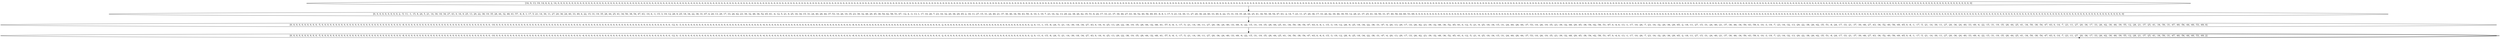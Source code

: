 digraph tree {
    "[16, 9, 13, 19, 14, 6, 4, 2, 14, 0, 0, 0, 0, 0, 0, 0, 0, 0, 0, 0, 0, 0, 0, 0, 0, 0, 0, 0, 0, 0, 0, 0, 0, 0, 0, 0, 0, 0, 0, 0, 0, 0, 0, 0, 0, 0, 0, 0, 0, 0, 0, 0, 0, 0, 0, 0, 0, 0, 0, 0, 0, 0, 0, 0, 0, 0, 0, 0, 0, 0, 0, 0, 0, 0, 0, 0, 0, 0, 0, 0, 0, 0, 0, 0, 0, 0, 0, 0, 0, 0, 0, 0, 0, 0, 0, 0, 0, 0, 0, 0, 0, 0, 0, 0, 0, 0, 0, 0, 0, 0, 0, 0, 0, 0, 0, 0, 0, 0, 0, 0, 0, 0, 0, 0, 0, 0, 0, 0, 0, 0, 0, 0, 0, 0, 0, 0, 0, 0, 0, 0, 0, 0, 0, 0, 0, 0, 0, 0, 0, 0, 0, 0, 0, 0, 0, 0, 0, 0, 0, 0, 0, 0, 0, 0, 0, 0, 0, 0, 0, 0, 0, 0, 0, 0, 0, 0, 0, 0, 0, 0, 0, 0, 0, 0, 0, 0, 0, 0, 0, 0, 0, 0, 0, 0, 0, 0, 0, 0, 0, 0, 0, 0, 0, 0, 0, 0, 0, 0, 0, 0, 0, 0, 0, 0, 0, 0, 0, 0, 0, 0, 0, 0, 0, 0, 0, 0, 0, 0, 0, 0, 0, 0, 0, 0, 0, 0, 0, 0, 0, 0, 0, 0, 0, 0, 0, 0, 0, 0, 0, 0, 0, 0, 0, 0, 0, 0, 0, 0, 0, 0, 0, 0, 0, 0, 0, 0, 0, 0, 0, 0, 0, 0, 0, 0, 0, 0, 0, 0, 0, 0, 0, 0, 0, 0, 0, 0, 0, 0, 0, 0, 0, 0, 0, 0, 0, 0, 0, 0, 0, 0, 0, 0, 0, 0, 0, 0, 0, 0, 0, 0, 0, 0, 0, 0, 0, 0, 0, 0, 0, 0, 0, 0, 0, 0, 0, 0, 0, 0, 0, 0, 0, 0, 0, 0, 0, 0, 0, 0, 0, 0, 0, 0, 0, 0, 0, 0, 0, 0, 0, 0, 0, 0, 0, 0, 0, 0, 0, 0, 0, 0, 0, 0, 0, 0, 0, 0, 0, 0, 0, 0, 0, 0, 0, 0, 0, 0, 0, 0, 0, 0, 0, 0, 0, 0, 0, 0, 0, 0, 0, 0, 0, 0, 0, 0, 0, 0, 0, 0, 0, 0, 0, 0, 0, 0, 0, 0, 0, 0, 0, 0, 0, 0, 0, 0, 0, 0, 0, 0, 0, 0, 0, 0, 0, 0, 0, 0, 0, 0, 0, 0, 0, 0, 0, 0, 0, 0, 0, 0, 0, 0, 0, 0, 0, 0, 0, 0, 0, 0, 0, 0, 0, 0, 0, 0, 0, 0, 0, 0, 0, 0, 0, 0, 0, 0, 0, 0, 0, 0, 0, 0, 0, 0, 0, 0, 0, 0, 0, 0, 0, 0, 0, 0, 0, 0, 0, 0, 0, 0, 0, 0, 0, 0, 0, 0, 0, 0, 0, 0, 0, 0, 0, 0, 0, 0, 0, 0, 0, 0, 0, 0, 0, 0, 0, 0, 0, 0, 0, 0, 0, 0]";
    "[0, 0, 0, 0, 0, 0, 0, 0, 0, 2, -5, 11, -1, 15, 8, 24, 5, 21, 14, 30, 18, 34, 27, 43, 0, 16, 9, 25, 13, 29, 22, 38, 19, 35, 28, 44, 32, 48, 41, 57, -8, 8, 1, 17, 5, 21, 14, 30, 11, 27, 20, 36, 24, 40, 33, 49, 6, 22, 15, 31, 19, 35, 28, 44, 25, 41, 34, 50, 38, 54, 47, 63, -10, 6, -1, 15, 3, 19, 12, 28, 9, 25, 18, 34, 22, 38, 31, 47, 4, 20, 13, 29, 17, 33, 26, 42, 23, 39, 32, 48, 36, 52, 45, 61, -4, 12, 5, 21, 9, 25, 18, 34, 15, 31, 24, 40, 28, 44, 37, 53, 10, 26, 19, 35, 23, 39, 32, 48, 29, 45, 38, 54, 42, 58, 51, 67, -12, 4, -3, 13, 1, 17, 10, 26, 7, 23, 16, 32, 20, 36, 29, 45, 2, 18, 11, 27, 15, 31, 24, 40, 21, 37, 30, 46, 34, 50, 43, 59, -6, 10, 3, 19, 7, 23, 16, 32, 13, 29, 22, 38, 26, 42, 35, 51, 8, 24, 17, 33, 21, 37, 30, 46, 27, 43, 36, 52, 40, 56, 49, 65, -8, 8, 1, 17, 5, 21, 14, 30, 11, 27, 20, 36, 24, 40, 33, 49, 6, 22, 15, 31, 19, 35, 28, 44, 25, 41, 34, 50, 38, 54, 47, 63, -2, 14, 7, 23, 11, 27, 20, 36, 17, 33, 26, 42, 30, 46, 39, 55, 12, 28, 21, 37, 25, 41, 34, 50, 31, 47, 40, 56, 44, 60, 53, 69, 0, 0, 0, 0, 0, 0, 0, 0, 0, 0, 0, 0, 0, 0, 0, 0, 0, 0, 0, 0, 0, 0, 0, 0, 0, 0, 0, 0, 0, 0, 0, 0, 0, 0, 0, 0, 0, 0, 0, 0, 0, 0, 0, 0, 0, 0, 0, 0, 0, 0, 0, 0, 0, 0, 0, 0, 0, 0, 0, 0, 0, 0, 0, 0, 0, 0, 0, 0, 0, 0, 0, 0, 0, 0, 0, 0, 0, 0, 0, 0, 0, 0, 0, 0, 0, 0, 0, 0, 0, 0, 0, 0, 0, 0, 0, 0, 0, 0, 0, 0, 0, 0, 0, 0, 0, 0, 0, 0, 0, 0, 0, 0, 0, 0, 0, 0, 0, 0, 0, 0, 0, 0, 0, 0, 0, 0, 0, 0, 0, 0, 0, 0, 0, 0, 0, 0, 0, 0, 0, 0, 0, 0, 0, 0, 0, 0, 0, 0, 0, 0, 0, 0, 0, 0, 0, 0, 0, 0, 0, 0, 0, 0, 0, 0, 0, 0, 0, 0, 0, 0, 0, 0, 0, 0, 0, 0, 0, 0, 0, 0, 0, 0, 0, 0, 0, 0, 0, 0, 0, 0, 0, 0, 0, 0, 0, 0, 0, 0, 0, 0, 0, 0, 0, 0, 0, 0, 0, 0, 0, 0, 0, 0, 0, 0, 0, 0, 0, 0, 0, 0, 0, 0, 0, 0, 0, 0, 0, 0, 0, 0, 0, 0, 0, 0, 0, 0, 0, 0, 0, 0, 0, 0, 0, 0, 0, 0, 0, 0, 0, 0, 0, 0, 0, 0, 0, 0]";
    "[0, 0, 0, 0, 0, 0, 0, 0, 0, 0, -5, 0, 0, 0, 0, 0, 0, 0, 0, 0, 0, 0, 0, 0, 0, 0, 0, 0, 0, 0, 0, 0, 0, 0, 0, 0, 0, 0, 0, 0, -8, 0, 0, 0, 0, 0, 0, 0, 0, 0, 0, 0, 0, 0, 0, 0, 0, 0, 0, 0, 0, 0, 0, 0, 0, 0, 0, 0, 0, 0, 0, 0, -10, 0, 0, 0, 0, 0, 0, 0, 0, 0, 0, 0, 0, 0, 0, 0, 0, 0, 0, 0, 0, 0, 0, 0, 0, 0, 0, 0, 0, 0, 0, 0, -4, 0, 0, 0, 0, 0, 0, 0, 0, 0, 0, 0, 0, 0, 0, 0, 0, 0, 0, 0, 0, 0, 0, 0, 0, 0, 0, 0, 0, 0, 0, 0, -12, 0, -3, 0, 0, 0, 0, 0, 0, 0, 0, 0, 0, 0, 0, 0, 0, 0, 0, 0, 0, 0, 0, 0, 0, 0, 0, 0, 0, 0, 0, 0, -6, 0, 0, 0, 0, 0, 0, 0, 0, 0, 0, 0, 0, 0, 0, 0, 0, 0, 0, 0, 0, 0, 0, 0, 0, 0, 0, 0, 0, 0, 0, 0, -8, 0, 0, 0, 0, 0, 0, 0, 0, 0, 0, 0, 0, 0, 0, 0, 0, 0, 0, 0, 0, 0, 0, 0, 0, 0, 0, 0, 0, 0, 0, 0, -2, 0, 0, 0, 0, 0, 0, 0, 0, 0, 0, 0, 0, 0, 0, 0, 0, 0, 0, 0, 0, 0, 0, 0, 0, 0, 0, 0, 0, 0, 0, 0, -2, 0, -11, 1, -15, -8, -24, -5, -21, -14, -30, -18, -34, -27, -43, 0, -16, -9, -25, -13, -29, -22, -38, -19, -35, -28, -44, -32, -48, -41, -57, 0, -8, -1, -17, -5, -21, -14, -30, -11, -27, -20, -36, -24, -40, -33, -49, -6, -22, -15, -31, -19, -35, -28, -44, -25, -41, -34, -50, -38, -54, -47, -63, 0, -6, 1, -15, -3, -19, -12, -28, -9, -25, -18, -34, -22, -38, -31, -47, -4, -20, -13, -29, -17, -33, -26, -42, -23, -39, -32, -48, -36, -52, -45, -61, 0, -12, -5, -21, -9, -25, -18, -34, -15, -31, -24, -40, -28, -44, -37, -53, -10, -26, -19, -35, -23, -39, -32, -48, -29, -45, -38, -54, -42, -58, -51, -67, 0, -4, 0, -13, -1, -17, -10, -26, -7, -23, -16, -32, -20, -36, -29, -45, -2, -18, -11, -27, -15, -31, -24, -40, -21, -37, -30, -46, -34, -50, -43, -59, 0, -10, -3, -19, -7, -23, -16, -32, -13, -29, -22, -38, -26, -42, -35, -51, -8, -24, -17, -33, -21, -37, -30, -46, -27, -43, -36, -52, -40, -56, -49, -65, 0, -8, -1, -17, -5, -21, -14, -30, -11, -27, -20, -36, -24, -40, -33, -49, -6, -22, -15, -31, -19, -35, -28, -44, -25, -41, -34, -50, -38, -54, -47, -63, 0, -14, -7, -23, -11, -27, -20, -36, -17, -33, -26, -42, -30, -46, -39, -55, -12, -28, -21, -37, -25, -41, -34, -50, -31, -47, -40, -56, -44, -60, -53, -69, 0]";
    "[0, 0, 0, 0, 0, 0, 0, 0, 0, 0, -5, 0, 0, 0, 0, 0, 0, 0, 0, 0, 0, 0, 0, 0, 0, 0, 0, 0, 0, 0, 0, 0, 0, 0, 0, 0, 0, 0, 0, 0, -8, 0, 0, 0, 0, 0, 0, 0, 0, 0, 0, 0, 0, 0, 0, 0, 0, 0, 0, 0, 0, 0, 0, 0, 0, 0, 0, 0, 0, 0, 0, 0, -10, 0, 0, 0, 0, 0, 0, 0, 0, 0, 0, 0, 0, 0, 0, 0, 0, 0, 0, 0, 0, 0, 0, 0, 0, 0, 0, 0, 0, 0, 0, 0, -4, 0, 0, 0, 0, 0, 0, 0, 0, 0, 0, 0, 0, 0, 0, 0, 0, 0, 0, 0, 0, 0, 0, 0, 0, 0, 0, 0, 0, 0, 0, 0, -12, 0, -3, 0, 0, 0, 0, 0, 0, 0, 0, 0, 0, 0, 0, 0, 0, 0, 0, 0, 0, 0, 0, 0, 0, 0, 0, 0, 0, 0, 0, 0, -6, 0, 0, 0, 0, 0, 0, 0, 0, 0, 0, 0, 0, 0, 0, 0, 0, 0, 0, 0, 0, 0, 0, 0, 0, 0, 0, 0, 0, 0, 0, 0, -8, 0, 0, 0, 0, 0, 0, 0, 0, 0, 0, 0, 0, 0, 0, 0, 0, 0, 0, 0, 0, 0, 0, 0, 0, 0, 0, 0, 0, 0, 0, 0, -2, 0, 0, 0, 0, 0, 0, 0, 0, 0, 0, 0, 0, 0, 0, 0, 0, 0, 0, 0, 0, 0, 0, 0, 0, 0, 0, 0, 0, 0, 0, 0, -2, 0, -11, 0, -15, -8, -24, -5, -21, -14, -30, -18, -34, -27, -43, 0, -16, -9, -25, -13, -29, -22, -38, -19, -35, -28, -44, -32, -48, -41, -57, 0, -8, -1, -17, -5, -21, -14, -30, -11, -27, -20, -36, -24, -40, -33, -49, -6, -22, -15, -31, -19, -35, -28, -44, -25, -41, -34, -50, -38, -54, -47, -63, 0, -6, 0, -15, -3, -19, -12, -28, -9, -25, -18, -34, -22, -38, -31, -47, -4, -20, -13, -29, -17, -33, -26, -42, -23, -39, -32, -48, -36, -52, -45, -61, 0, -12, -5, -21, -9, -25, -18, -34, -15, -31, -24, -40, -28, -44, -37, -53, -10, -26, -19, -35, -23, -39, -32, -48, -29, -45, -38, -54, -42, -58, -51, -67, 0, -4, 0, -13, -1, -17, -10, -26, -7, -23, -16, -32, -20, -36, -29, -45, -2, -18, -11, -27, -15, -31, -24, -40, -21, -37, -30, -46, -34, -50, -43, -59, 0, -10, -3, -19, -7, -23, -16, -32, -13, -29, -22, -38, -26, -42, -35, -51, -8, -24, -17, -33, -21, -37, -30, -46, -27, -43, -36, -52, -40, -56, -49, -65, 0, -8, -1, -17, -5, -21, -14, -30, -11, -27, -20, -36, -24, -40, -33, -49, -6, -22, -15, -31, -19, -35, -28, -44, -25, -41, -34, -50, -38, -54, -47, -63, 0, -14, -7, -23, -11, -27, -20, -36, -17, -33, -26, -42, -30, -46, -39, -55, -12, -28, -21, -37, -25, -41, -34, -50, -31, -47, -40, -56, -44, -60, -53, -69, 2]";
    "[0, 0, 0, 0, 0, 0, 0, 0, 0, 0, -5, 0, 0, 0, 0, 0, 0, 0, 0, 0, 0, 0, 0, 0, 0, 0, 0, 0, 0, 0, 0, 0, 0, 0, 0, 0, 0, 0, 0, 0, -8, 0, 0, 0, 0, 0, 0, 0, 0, 0, 0, 0, 0, 0, 0, 0, 0, 0, 0, 0, 0, 0, 0, 0, 0, 0, 0, 0, 0, 0, 0, 0, -10, 0, 0, 0, 0, 0, 0, 0, 0, 0, 0, 0, 0, 0, 0, 0, 0, 0, 0, 0, 0, 0, 0, 0, 0, 0, 0, 0, 0, 0, 0, 0, -4, 0, 0, 0, 0, 0, 0, 0, 0, 0, 0, 0, 0, 0, 0, 0, 0, 0, 0, 0, 0, 0, 0, 0, 0, 0, 0, 0, 0, 0, 0, 0, -12, 0, -3, 0, 0, 0, 0, 0, 0, 0, 0, 0, 0, 0, 0, 0, 0, 0, 0, 0, 0, 0, 0, 0, 0, 0, 0, 0, 0, 0, 0, 0, -6, 0, 0, 0, 0, 0, 0, 0, 0, 0, 0, 0, 0, 0, 0, 0, 0, 0, 0, 0, 0, 0, 0, 0, 0, 0, 0, 0, 0, 0, 0, 0, -8, 0, 0, 0, 0, 0, 0, 0, 0, 0, 0, 0, 0, 0, 0, 0, 0, 0, 0, 0, 0, 0, 0, 0, 0, 0, 0, 0, 0, 0, 0, 0, -2, 0, 0, 0, 0, 0, 0, 0, 0, 0, 0, 0, 0, 0, 0, 0, 0, 0, 0, 0, 0, 0, 0, 0, 0, 0, 0, 0, 0, 0, 0, 0, -2, 0, -11, 0, -15, -8, -24, -5, -21, -14, -30, -18, -34, -27, -43, 0, -16, -9, -25, -13, -29, -22, -38, -19, -35, -28, -44, -32, -48, -41, -57, 0, -8, -1, -17, -5, -21, -14, -30, -11, -27, -20, -36, -24, -40, -33, -49, -6, -22, -15, -31, -19, -35, -28, -44, -25, -41, -34, -50, -38, -54, -47, -63, 0, -6, 0, -15, -3, -19, -12, -28, -9, -25, -18, -34, -22, -38, -31, -47, -4, -20, -13, -29, -17, -33, -26, -42, -23, -39, -32, -48, -36, -52, -45, -61, 0, -12, -5, -21, -9, -25, -18, -34, -15, -31, -24, -40, -28, -44, -37, -53, -10, -26, -19, -35, -23, -39, -32, -48, -29, -45, -38, -54, -42, -58, -51, -67, 0, -4, 0, -13, -1, -17, -10, -26, -7, -23, -16, -32, -20, -36, -29, -45, -2, -18, -11, -27, -15, -31, -24, -40, -21, -37, -30, -46, -34, -50, -43, -59, 0, -10, -3, -19, -7, -23, -16, -32, -13, -29, -22, -38, -26, -42, -35, -51, -8, -24, -17, -33, -21, -37, -30, -46, -27, -43, -36, -52, -40, -56, -49, -65, 0, -8, -1, -17, -5, -21, -14, -30, -11, -27, -20, -36, -24, -40, -33, -49, -6, -22, -15, -31, -19, -35, -28, -44, -25, -41, -34, -50, -38, -54, -47, -63, 0, -14, -7, -23, -11, -27, -20, -36, -17, -33, -26, -42, -30, -46, -39, -55, -12, -28, -21, -37, -25, -41, -34, -50, -31, -47, -40, -56, -44, -60, -53, -69, 2]";
    "[16, 9, 13, 19, 14, 6, 4, 2, 14, 0, 0, 0, 0, 0, 0, 0, 0, 0, 0, 0, 0, 0, 0, 0, 0, 0, 0, 0, 0, 0, 0, 0, 0, 0, 0, 0, 0, 0, 0, 0, 0, 0, 0, 0, 0, 0, 0, 0, 0, 0, 0, 0, 0, 0, 0, 0, 0, 0, 0, 0, 0, 0, 0, 0, 0, 0, 0, 0, 0, 0, 0, 0, 0, 0, 0, 0, 0, 0, 0, 0, 0, 0, 0, 0, 0, 0, 0, 0, 0, 0, 0, 0, 0, 0, 0, 0, 0, 0, 0, 0, 0, 0, 0, 0, 0, 0, 0, 0, 0, 0, 0, 0, 0, 0, 0, 0, 0, 0, 0, 0, 0, 0, 0, 0, 0, 0, 0, 0, 0, 0, 0, 0, 0, 0, 0, 0, 0, 0, 0, 0, 0, 0, 0, 0, 0, 0, 0, 0, 0, 0, 0, 0, 0, 0, 0, 0, 0, 0, 0, 0, 0, 0, 0, 0, 0, 0, 0, 0, 0, 0, 0, 0, 0, 0, 0, 0, 0, 0, 0, 0, 0, 0, 0, 0, 0, 0, 0, 0, 0, 0, 0, 0, 0, 0, 0, 0, 0, 0, 0, 0, 0, 0, 0, 0, 0, 0, 0, 0, 0, 0, 0, 0, 0, 0, 0, 0, 0, 0, 0, 0, 0, 0, 0, 0, 0, 0, 0, 0, 0, 0, 0, 0, 0, 0, 0, 0, 0, 0, 0, 0, 0, 0, 0, 0, 0, 0, 0, 0, 0, 0, 0, 0, 0, 0, 0, 0, 0, 0, 0, 0, 0, 0, 0, 0, 0, 0, 0, 0, 0, 0, 0, 0, 0, 0, 0, 0, 0, 0, 0, 0, 0, 0, 0, 0, 0, 0, 0, 0, 0, 0, 0, 0, 0, 0, 0, 0, 0, 0, 0, 0, 0, 0, 0, 0, 0, 0, 0, 0, 0, 0, 0, 0, 0, 0, 0, 0, 0, 0, 0, 0, 0, 0, 0, 0, 0, 0, 0, 0, 0, 0, 0, 0, 0, 0, 0, 0, 0, 0, 0, 0, 0, 0, 0, 0, 0, 0, 0, 0, 0, 0, 0, 0, 0, 0, 0, 0, 0, 0, 0, 0, 0, 0, 0, 0, 0, 0, 0, 0, 0, 0, 0, 0, 0, 0, 0, 0, 0, 0, 0, 0, 0, 0, 0, 0, 0, 0, 0, 0, 0, 0, 0, 0, 0, 0, 0, 0, 0, 0, 0, 0, 0, 0, 0, 0, 0, 0, 0, 0, 0, 0, 0, 0, 0, 0, 0, 0, 0, 0, 0, 0, 0, 0, 0, 0, 0, 0, 0, 0, 0, 0, 0, 0, 0, 0, 0, 0, 0, 0, 0, 0, 0, 0, 0, 0, 0, 0, 0, 0, 0, 0, 0, 0, 0, 0, 0, 0, 0, 0, 0, 0, 0, 0, 0, 0, 0, 0, 0, 0, 0, 0, 0, 0, 0, 0, 0, 0, 0, 0, 0, 0, 0, 0, 0, 0, 0, 0, 0, 0, 0, 0, 0, 0, 0, 0, 0, 0, 0, 0, 0, 0, 0, 0, 0, 0, 0, 0, 0, 0, 0, 0, 0, 0, 0, 0, 0, 0, 0, 0, 0, 0]" -> "[0, 0, 0, 0, 0, 0, 0, 0, 0, 2, -5, 11, -1, 15, 8, 24, 5, 21, 14, 30, 18, 34, 27, 43, 0, 16, 9, 25, 13, 29, 22, 38, 19, 35, 28, 44, 32, 48, 41, 57, -8, 8, 1, 17, 5, 21, 14, 30, 11, 27, 20, 36, 24, 40, 33, 49, 6, 22, 15, 31, 19, 35, 28, 44, 25, 41, 34, 50, 38, 54, 47, 63, -10, 6, -1, 15, 3, 19, 12, 28, 9, 25, 18, 34, 22, 38, 31, 47, 4, 20, 13, 29, 17, 33, 26, 42, 23, 39, 32, 48, 36, 52, 45, 61, -4, 12, 5, 21, 9, 25, 18, 34, 15, 31, 24, 40, 28, 44, 37, 53, 10, 26, 19, 35, 23, 39, 32, 48, 29, 45, 38, 54, 42, 58, 51, 67, -12, 4, -3, 13, 1, 17, 10, 26, 7, 23, 16, 32, 20, 36, 29, 45, 2, 18, 11, 27, 15, 31, 24, 40, 21, 37, 30, 46, 34, 50, 43, 59, -6, 10, 3, 19, 7, 23, 16, 32, 13, 29, 22, 38, 26, 42, 35, 51, 8, 24, 17, 33, 21, 37, 30, 46, 27, 43, 36, 52, 40, 56, 49, 65, -8, 8, 1, 17, 5, 21, 14, 30, 11, 27, 20, 36, 24, 40, 33, 49, 6, 22, 15, 31, 19, 35, 28, 44, 25, 41, 34, 50, 38, 54, 47, 63, -2, 14, 7, 23, 11, 27, 20, 36, 17, 33, 26, 42, 30, 46, 39, 55, 12, 28, 21, 37, 25, 41, 34, 50, 31, 47, 40, 56, 44, 60, 53, 69, 0, 0, 0, 0, 0, 0, 0, 0, 0, 0, 0, 0, 0, 0, 0, 0, 0, 0, 0, 0, 0, 0, 0, 0, 0, 0, 0, 0, 0, 0, 0, 0, 0, 0, 0, 0, 0, 0, 0, 0, 0, 0, 0, 0, 0, 0, 0, 0, 0, 0, 0, 0, 0, 0, 0, 0, 0, 0, 0, 0, 0, 0, 0, 0, 0, 0, 0, 0, 0, 0, 0, 0, 0, 0, 0, 0, 0, 0, 0, 0, 0, 0, 0, 0, 0, 0, 0, 0, 0, 0, 0, 0, 0, 0, 0, 0, 0, 0, 0, 0, 0, 0, 0, 0, 0, 0, 0, 0, 0, 0, 0, 0, 0, 0, 0, 0, 0, 0, 0, 0, 0, 0, 0, 0, 0, 0, 0, 0, 0, 0, 0, 0, 0, 0, 0, 0, 0, 0, 0, 0, 0, 0, 0, 0, 0, 0, 0, 0, 0, 0, 0, 0, 0, 0, 0, 0, 0, 0, 0, 0, 0, 0, 0, 0, 0, 0, 0, 0, 0, 0, 0, 0, 0, 0, 0, 0, 0, 0, 0, 0, 0, 0, 0, 0, 0, 0, 0, 0, 0, 0, 0, 0, 0, 0, 0, 0, 0, 0, 0, 0, 0, 0, 0, 0, 0, 0, 0, 0, 0, 0, 0, 0, 0, 0, 0, 0, 0, 0, 0, 0, 0, 0, 0, 0, 0, 0, 0, 0, 0, 0, 0, 0, 0, 0, 0, 0, 0, 0, 0, 0, 0, 0, 0, 0, 0, 0, 0, 0, 0, 0, 0, 0, 0, 0, 0, 0]";
    "[0, 0, 0, 0, 0, 0, 0, 0, 0, 2, -5, 11, -1, 15, 8, 24, 5, 21, 14, 30, 18, 34, 27, 43, 0, 16, 9, 25, 13, 29, 22, 38, 19, 35, 28, 44, 32, 48, 41, 57, -8, 8, 1, 17, 5, 21, 14, 30, 11, 27, 20, 36, 24, 40, 33, 49, 6, 22, 15, 31, 19, 35, 28, 44, 25, 41, 34, 50, 38, 54, 47, 63, -10, 6, -1, 15, 3, 19, 12, 28, 9, 25, 18, 34, 22, 38, 31, 47, 4, 20, 13, 29, 17, 33, 26, 42, 23, 39, 32, 48, 36, 52, 45, 61, -4, 12, 5, 21, 9, 25, 18, 34, 15, 31, 24, 40, 28, 44, 37, 53, 10, 26, 19, 35, 23, 39, 32, 48, 29, 45, 38, 54, 42, 58, 51, 67, -12, 4, -3, 13, 1, 17, 10, 26, 7, 23, 16, 32, 20, 36, 29, 45, 2, 18, 11, 27, 15, 31, 24, 40, 21, 37, 30, 46, 34, 50, 43, 59, -6, 10, 3, 19, 7, 23, 16, 32, 13, 29, 22, 38, 26, 42, 35, 51, 8, 24, 17, 33, 21, 37, 30, 46, 27, 43, 36, 52, 40, 56, 49, 65, -8, 8, 1, 17, 5, 21, 14, 30, 11, 27, 20, 36, 24, 40, 33, 49, 6, 22, 15, 31, 19, 35, 28, 44, 25, 41, 34, 50, 38, 54, 47, 63, -2, 14, 7, 23, 11, 27, 20, 36, 17, 33, 26, 42, 30, 46, 39, 55, 12, 28, 21, 37, 25, 41, 34, 50, 31, 47, 40, 56, 44, 60, 53, 69, 0, 0, 0, 0, 0, 0, 0, 0, 0, 0, 0, 0, 0, 0, 0, 0, 0, 0, 0, 0, 0, 0, 0, 0, 0, 0, 0, 0, 0, 0, 0, 0, 0, 0, 0, 0, 0, 0, 0, 0, 0, 0, 0, 0, 0, 0, 0, 0, 0, 0, 0, 0, 0, 0, 0, 0, 0, 0, 0, 0, 0, 0, 0, 0, 0, 0, 0, 0, 0, 0, 0, 0, 0, 0, 0, 0, 0, 0, 0, 0, 0, 0, 0, 0, 0, 0, 0, 0, 0, 0, 0, 0, 0, 0, 0, 0, 0, 0, 0, 0, 0, 0, 0, 0, 0, 0, 0, 0, 0, 0, 0, 0, 0, 0, 0, 0, 0, 0, 0, 0, 0, 0, 0, 0, 0, 0, 0, 0, 0, 0, 0, 0, 0, 0, 0, 0, 0, 0, 0, 0, 0, 0, 0, 0, 0, 0, 0, 0, 0, 0, 0, 0, 0, 0, 0, 0, 0, 0, 0, 0, 0, 0, 0, 0, 0, 0, 0, 0, 0, 0, 0, 0, 0, 0, 0, 0, 0, 0, 0, 0, 0, 0, 0, 0, 0, 0, 0, 0, 0, 0, 0, 0, 0, 0, 0, 0, 0, 0, 0, 0, 0, 0, 0, 0, 0, 0, 0, 0, 0, 0, 0, 0, 0, 0, 0, 0, 0, 0, 0, 0, 0, 0, 0, 0, 0, 0, 0, 0, 0, 0, 0, 0, 0, 0, 0, 0, 0, 0, 0, 0, 0, 0, 0, 0, 0, 0, 0, 0, 0, 0, 0, 0, 0, 0, 0, 0]" -> "[0, 0, 0, 0, 0, 0, 0, 0, 0, 0, -5, 0, 0, 0, 0, 0, 0, 0, 0, 0, 0, 0, 0, 0, 0, 0, 0, 0, 0, 0, 0, 0, 0, 0, 0, 0, 0, 0, 0, 0, -8, 0, 0, 0, 0, 0, 0, 0, 0, 0, 0, 0, 0, 0, 0, 0, 0, 0, 0, 0, 0, 0, 0, 0, 0, 0, 0, 0, 0, 0, 0, 0, -10, 0, 0, 0, 0, 0, 0, 0, 0, 0, 0, 0, 0, 0, 0, 0, 0, 0, 0, 0, 0, 0, 0, 0, 0, 0, 0, 0, 0, 0, 0, 0, -4, 0, 0, 0, 0, 0, 0, 0, 0, 0, 0, 0, 0, 0, 0, 0, 0, 0, 0, 0, 0, 0, 0, 0, 0, 0, 0, 0, 0, 0, 0, 0, -12, 0, -3, 0, 0, 0, 0, 0, 0, 0, 0, 0, 0, 0, 0, 0, 0, 0, 0, 0, 0, 0, 0, 0, 0, 0, 0, 0, 0, 0, 0, 0, -6, 0, 0, 0, 0, 0, 0, 0, 0, 0, 0, 0, 0, 0, 0, 0, 0, 0, 0, 0, 0, 0, 0, 0, 0, 0, 0, 0, 0, 0, 0, 0, -8, 0, 0, 0, 0, 0, 0, 0, 0, 0, 0, 0, 0, 0, 0, 0, 0, 0, 0, 0, 0, 0, 0, 0, 0, 0, 0, 0, 0, 0, 0, 0, -2, 0, 0, 0, 0, 0, 0, 0, 0, 0, 0, 0, 0, 0, 0, 0, 0, 0, 0, 0, 0, 0, 0, 0, 0, 0, 0, 0, 0, 0, 0, 0, -2, 0, -11, 1, -15, -8, -24, -5, -21, -14, -30, -18, -34, -27, -43, 0, -16, -9, -25, -13, -29, -22, -38, -19, -35, -28, -44, -32, -48, -41, -57, 0, -8, -1, -17, -5, -21, -14, -30, -11, -27, -20, -36, -24, -40, -33, -49, -6, -22, -15, -31, -19, -35, -28, -44, -25, -41, -34, -50, -38, -54, -47, -63, 0, -6, 1, -15, -3, -19, -12, -28, -9, -25, -18, -34, -22, -38, -31, -47, -4, -20, -13, -29, -17, -33, -26, -42, -23, -39, -32, -48, -36, -52, -45, -61, 0, -12, -5, -21, -9, -25, -18, -34, -15, -31, -24, -40, -28, -44, -37, -53, -10, -26, -19, -35, -23, -39, -32, -48, -29, -45, -38, -54, -42, -58, -51, -67, 0, -4, 0, -13, -1, -17, -10, -26, -7, -23, -16, -32, -20, -36, -29, -45, -2, -18, -11, -27, -15, -31, -24, -40, -21, -37, -30, -46, -34, -50, -43, -59, 0, -10, -3, -19, -7, -23, -16, -32, -13, -29, -22, -38, -26, -42, -35, -51, -8, -24, -17, -33, -21, -37, -30, -46, -27, -43, -36, -52, -40, -56, -49, -65, 0, -8, -1, -17, -5, -21, -14, -30, -11, -27, -20, -36, -24, -40, -33, -49, -6, -22, -15, -31, -19, -35, -28, -44, -25, -41, -34, -50, -38, -54, -47, -63, 0, -14, -7, -23, -11, -27, -20, -36, -17, -33, -26, -42, -30, -46, -39, -55, -12, -28, -21, -37, -25, -41, -34, -50, -31, -47, -40, -56, -44, -60, -53, -69, 0]";
    "[0, 0, 0, 0, 0, 0, 0, 0, 0, 0, -5, 0, 0, 0, 0, 0, 0, 0, 0, 0, 0, 0, 0, 0, 0, 0, 0, 0, 0, 0, 0, 0, 0, 0, 0, 0, 0, 0, 0, 0, -8, 0, 0, 0, 0, 0, 0, 0, 0, 0, 0, 0, 0, 0, 0, 0, 0, 0, 0, 0, 0, 0, 0, 0, 0, 0, 0, 0, 0, 0, 0, 0, -10, 0, 0, 0, 0, 0, 0, 0, 0, 0, 0, 0, 0, 0, 0, 0, 0, 0, 0, 0, 0, 0, 0, 0, 0, 0, 0, 0, 0, 0, 0, 0, -4, 0, 0, 0, 0, 0, 0, 0, 0, 0, 0, 0, 0, 0, 0, 0, 0, 0, 0, 0, 0, 0, 0, 0, 0, 0, 0, 0, 0, 0, 0, 0, -12, 0, -3, 0, 0, 0, 0, 0, 0, 0, 0, 0, 0, 0, 0, 0, 0, 0, 0, 0, 0, 0, 0, 0, 0, 0, 0, 0, 0, 0, 0, 0, -6, 0, 0, 0, 0, 0, 0, 0, 0, 0, 0, 0, 0, 0, 0, 0, 0, 0, 0, 0, 0, 0, 0, 0, 0, 0, 0, 0, 0, 0, 0, 0, -8, 0, 0, 0, 0, 0, 0, 0, 0, 0, 0, 0, 0, 0, 0, 0, 0, 0, 0, 0, 0, 0, 0, 0, 0, 0, 0, 0, 0, 0, 0, 0, -2, 0, 0, 0, 0, 0, 0, 0, 0, 0, 0, 0, 0, 0, 0, 0, 0, 0, 0, 0, 0, 0, 0, 0, 0, 0, 0, 0, 0, 0, 0, 0, -2, 0, -11, 1, -15, -8, -24, -5, -21, -14, -30, -18, -34, -27, -43, 0, -16, -9, -25, -13, -29, -22, -38, -19, -35, -28, -44, -32, -48, -41, -57, 0, -8, -1, -17, -5, -21, -14, -30, -11, -27, -20, -36, -24, -40, -33, -49, -6, -22, -15, -31, -19, -35, -28, -44, -25, -41, -34, -50, -38, -54, -47, -63, 0, -6, 1, -15, -3, -19, -12, -28, -9, -25, -18, -34, -22, -38, -31, -47, -4, -20, -13, -29, -17, -33, -26, -42, -23, -39, -32, -48, -36, -52, -45, -61, 0, -12, -5, -21, -9, -25, -18, -34, -15, -31, -24, -40, -28, -44, -37, -53, -10, -26, -19, -35, -23, -39, -32, -48, -29, -45, -38, -54, -42, -58, -51, -67, 0, -4, 0, -13, -1, -17, -10, -26, -7, -23, -16, -32, -20, -36, -29, -45, -2, -18, -11, -27, -15, -31, -24, -40, -21, -37, -30, -46, -34, -50, -43, -59, 0, -10, -3, -19, -7, -23, -16, -32, -13, -29, -22, -38, -26, -42, -35, -51, -8, -24, -17, -33, -21, -37, -30, -46, -27, -43, -36, -52, -40, -56, -49, -65, 0, -8, -1, -17, -5, -21, -14, -30, -11, -27, -20, -36, -24, -40, -33, -49, -6, -22, -15, -31, -19, -35, -28, -44, -25, -41, -34, -50, -38, -54, -47, -63, 0, -14, -7, -23, -11, -27, -20, -36, -17, -33, -26, -42, -30, -46, -39, -55, -12, -28, -21, -37, -25, -41, -34, -50, -31, -47, -40, -56, -44, -60, -53, -69, 0]" -> "[0, 0, 0, 0, 0, 0, 0, 0, 0, 0, -5, 0, 0, 0, 0, 0, 0, 0, 0, 0, 0, 0, 0, 0, 0, 0, 0, 0, 0, 0, 0, 0, 0, 0, 0, 0, 0, 0, 0, 0, -8, 0, 0, 0, 0, 0, 0, 0, 0, 0, 0, 0, 0, 0, 0, 0, 0, 0, 0, 0, 0, 0, 0, 0, 0, 0, 0, 0, 0, 0, 0, 0, -10, 0, 0, 0, 0, 0, 0, 0, 0, 0, 0, 0, 0, 0, 0, 0, 0, 0, 0, 0, 0, 0, 0, 0, 0, 0, 0, 0, 0, 0, 0, 0, -4, 0, 0, 0, 0, 0, 0, 0, 0, 0, 0, 0, 0, 0, 0, 0, 0, 0, 0, 0, 0, 0, 0, 0, 0, 0, 0, 0, 0, 0, 0, 0, -12, 0, -3, 0, 0, 0, 0, 0, 0, 0, 0, 0, 0, 0, 0, 0, 0, 0, 0, 0, 0, 0, 0, 0, 0, 0, 0, 0, 0, 0, 0, 0, -6, 0, 0, 0, 0, 0, 0, 0, 0, 0, 0, 0, 0, 0, 0, 0, 0, 0, 0, 0, 0, 0, 0, 0, 0, 0, 0, 0, 0, 0, 0, 0, -8, 0, 0, 0, 0, 0, 0, 0, 0, 0, 0, 0, 0, 0, 0, 0, 0, 0, 0, 0, 0, 0, 0, 0, 0, 0, 0, 0, 0, 0, 0, 0, -2, 0, 0, 0, 0, 0, 0, 0, 0, 0, 0, 0, 0, 0, 0, 0, 0, 0, 0, 0, 0, 0, 0, 0, 0, 0, 0, 0, 0, 0, 0, 0, -2, 0, -11, 0, -15, -8, -24, -5, -21, -14, -30, -18, -34, -27, -43, 0, -16, -9, -25, -13, -29, -22, -38, -19, -35, -28, -44, -32, -48, -41, -57, 0, -8, -1, -17, -5, -21, -14, -30, -11, -27, -20, -36, -24, -40, -33, -49, -6, -22, -15, -31, -19, -35, -28, -44, -25, -41, -34, -50, -38, -54, -47, -63, 0, -6, 0, -15, -3, -19, -12, -28, -9, -25, -18, -34, -22, -38, -31, -47, -4, -20, -13, -29, -17, -33, -26, -42, -23, -39, -32, -48, -36, -52, -45, -61, 0, -12, -5, -21, -9, -25, -18, -34, -15, -31, -24, -40, -28, -44, -37, -53, -10, -26, -19, -35, -23, -39, -32, -48, -29, -45, -38, -54, -42, -58, -51, -67, 0, -4, 0, -13, -1, -17, -10, -26, -7, -23, -16, -32, -20, -36, -29, -45, -2, -18, -11, -27, -15, -31, -24, -40, -21, -37, -30, -46, -34, -50, -43, -59, 0, -10, -3, -19, -7, -23, -16, -32, -13, -29, -22, -38, -26, -42, -35, -51, -8, -24, -17, -33, -21, -37, -30, -46, -27, -43, -36, -52, -40, -56, -49, -65, 0, -8, -1, -17, -5, -21, -14, -30, -11, -27, -20, -36, -24, -40, -33, -49, -6, -22, -15, -31, -19, -35, -28, -44, -25, -41, -34, -50, -38, -54, -47, -63, 0, -14, -7, -23, -11, -27, -20, -36, -17, -33, -26, -42, -30, -46, -39, -55, -12, -28, -21, -37, -25, -41, -34, -50, -31, -47, -40, -56, -44, -60, -53, -69, 2]";
    "[0, 0, 0, 0, 0, 0, 0, 0, 0, 0, -5, 0, 0, 0, 0, 0, 0, 0, 0, 0, 0, 0, 0, 0, 0, 0, 0, 0, 0, 0, 0, 0, 0, 0, 0, 0, 0, 0, 0, 0, -8, 0, 0, 0, 0, 0, 0, 0, 0, 0, 0, 0, 0, 0, 0, 0, 0, 0, 0, 0, 0, 0, 0, 0, 0, 0, 0, 0, 0, 0, 0, 0, -10, 0, 0, 0, 0, 0, 0, 0, 0, 0, 0, 0, 0, 0, 0, 0, 0, 0, 0, 0, 0, 0, 0, 0, 0, 0, 0, 0, 0, 0, 0, 0, -4, 0, 0, 0, 0, 0, 0, 0, 0, 0, 0, 0, 0, 0, 0, 0, 0, 0, 0, 0, 0, 0, 0, 0, 0, 0, 0, 0, 0, 0, 0, 0, -12, 0, -3, 0, 0, 0, 0, 0, 0, 0, 0, 0, 0, 0, 0, 0, 0, 0, 0, 0, 0, 0, 0, 0, 0, 0, 0, 0, 0, 0, 0, 0, -6, 0, 0, 0, 0, 0, 0, 0, 0, 0, 0, 0, 0, 0, 0, 0, 0, 0, 0, 0, 0, 0, 0, 0, 0, 0, 0, 0, 0, 0, 0, 0, -8, 0, 0, 0, 0, 0, 0, 0, 0, 0, 0, 0, 0, 0, 0, 0, 0, 0, 0, 0, 0, 0, 0, 0, 0, 0, 0, 0, 0, 0, 0, 0, -2, 0, 0, 0, 0, 0, 0, 0, 0, 0, 0, 0, 0, 0, 0, 0, 0, 0, 0, 0, 0, 0, 0, 0, 0, 0, 0, 0, 0, 0, 0, 0, -2, 0, -11, 0, -15, -8, -24, -5, -21, -14, -30, -18, -34, -27, -43, 0, -16, -9, -25, -13, -29, -22, -38, -19, -35, -28, -44, -32, -48, -41, -57, 0, -8, -1, -17, -5, -21, -14, -30, -11, -27, -20, -36, -24, -40, -33, -49, -6, -22, -15, -31, -19, -35, -28, -44, -25, -41, -34, -50, -38, -54, -47, -63, 0, -6, 0, -15, -3, -19, -12, -28, -9, -25, -18, -34, -22, -38, -31, -47, -4, -20, -13, -29, -17, -33, -26, -42, -23, -39, -32, -48, -36, -52, -45, -61, 0, -12, -5, -21, -9, -25, -18, -34, -15, -31, -24, -40, -28, -44, -37, -53, -10, -26, -19, -35, -23, -39, -32, -48, -29, -45, -38, -54, -42, -58, -51, -67, 0, -4, 0, -13, -1, -17, -10, -26, -7, -23, -16, -32, -20, -36, -29, -45, -2, -18, -11, -27, -15, -31, -24, -40, -21, -37, -30, -46, -34, -50, -43, -59, 0, -10, -3, -19, -7, -23, -16, -32, -13, -29, -22, -38, -26, -42, -35, -51, -8, -24, -17, -33, -21, -37, -30, -46, -27, -43, -36, -52, -40, -56, -49, -65, 0, -8, -1, -17, -5, -21, -14, -30, -11, -27, -20, -36, -24, -40, -33, -49, -6, -22, -15, -31, -19, -35, -28, -44, -25, -41, -34, -50, -38, -54, -47, -63, 0, -14, -7, -23, -11, -27, -20, -36, -17, -33, -26, -42, -30, -46, -39, -55, -12, -28, -21, -37, -25, -41, -34, -50, -31, -47, -40, -56, -44, -60, -53, -69, 2]" -> "[0, 0, 0, 0, 0, 0, 0, 0, 0, 0, -5, 0, 0, 0, 0, 0, 0, 0, 0, 0, 0, 0, 0, 0, 0, 0, 0, 0, 0, 0, 0, 0, 0, 0, 0, 0, 0, 0, 0, 0, -8, 0, 0, 0, 0, 0, 0, 0, 0, 0, 0, 0, 0, 0, 0, 0, 0, 0, 0, 0, 0, 0, 0, 0, 0, 0, 0, 0, 0, 0, 0, 0, -10, 0, 0, 0, 0, 0, 0, 0, 0, 0, 0, 0, 0, 0, 0, 0, 0, 0, 0, 0, 0, 0, 0, 0, 0, 0, 0, 0, 0, 0, 0, 0, -4, 0, 0, 0, 0, 0, 0, 0, 0, 0, 0, 0, 0, 0, 0, 0, 0, 0, 0, 0, 0, 0, 0, 0, 0, 0, 0, 0, 0, 0, 0, 0, -12, 0, -3, 0, 0, 0, 0, 0, 0, 0, 0, 0, 0, 0, 0, 0, 0, 0, 0, 0, 0, 0, 0, 0, 0, 0, 0, 0, 0, 0, 0, 0, -6, 0, 0, 0, 0, 0, 0, 0, 0, 0, 0, 0, 0, 0, 0, 0, 0, 0, 0, 0, 0, 0, 0, 0, 0, 0, 0, 0, 0, 0, 0, 0, -8, 0, 0, 0, 0, 0, 0, 0, 0, 0, 0, 0, 0, 0, 0, 0, 0, 0, 0, 0, 0, 0, 0, 0, 0, 0, 0, 0, 0, 0, 0, 0, -2, 0, 0, 0, 0, 0, 0, 0, 0, 0, 0, 0, 0, 0, 0, 0, 0, 0, 0, 0, 0, 0, 0, 0, 0, 0, 0, 0, 0, 0, 0, 0, -2, 0, -11, 0, -15, -8, -24, -5, -21, -14, -30, -18, -34, -27, -43, 0, -16, -9, -25, -13, -29, -22, -38, -19, -35, -28, -44, -32, -48, -41, -57, 0, -8, -1, -17, -5, -21, -14, -30, -11, -27, -20, -36, -24, -40, -33, -49, -6, -22, -15, -31, -19, -35, -28, -44, -25, -41, -34, -50, -38, -54, -47, -63, 0, -6, 0, -15, -3, -19, -12, -28, -9, -25, -18, -34, -22, -38, -31, -47, -4, -20, -13, -29, -17, -33, -26, -42, -23, -39, -32, -48, -36, -52, -45, -61, 0, -12, -5, -21, -9, -25, -18, -34, -15, -31, -24, -40, -28, -44, -37, -53, -10, -26, -19, -35, -23, -39, -32, -48, -29, -45, -38, -54, -42, -58, -51, -67, 0, -4, 0, -13, -1, -17, -10, -26, -7, -23, -16, -32, -20, -36, -29, -45, -2, -18, -11, -27, -15, -31, -24, -40, -21, -37, -30, -46, -34, -50, -43, -59, 0, -10, -3, -19, -7, -23, -16, -32, -13, -29, -22, -38, -26, -42, -35, -51, -8, -24, -17, -33, -21, -37, -30, -46, -27, -43, -36, -52, -40, -56, -49, -65, 0, -8, -1, -17, -5, -21, -14, -30, -11, -27, -20, -36, -24, -40, -33, -49, -6, -22, -15, -31, -19, -35, -28, -44, -25, -41, -34, -50, -38, -54, -47, -63, 0, -14, -7, -23, -11, -27, -20, -36, -17, -33, -26, -42, -30, -46, -39, -55, -12, -28, -21, -37, -25, -41, -34, -50, -31, -47, -40, -56, -44, -60, -53, -69, 2]";
}
